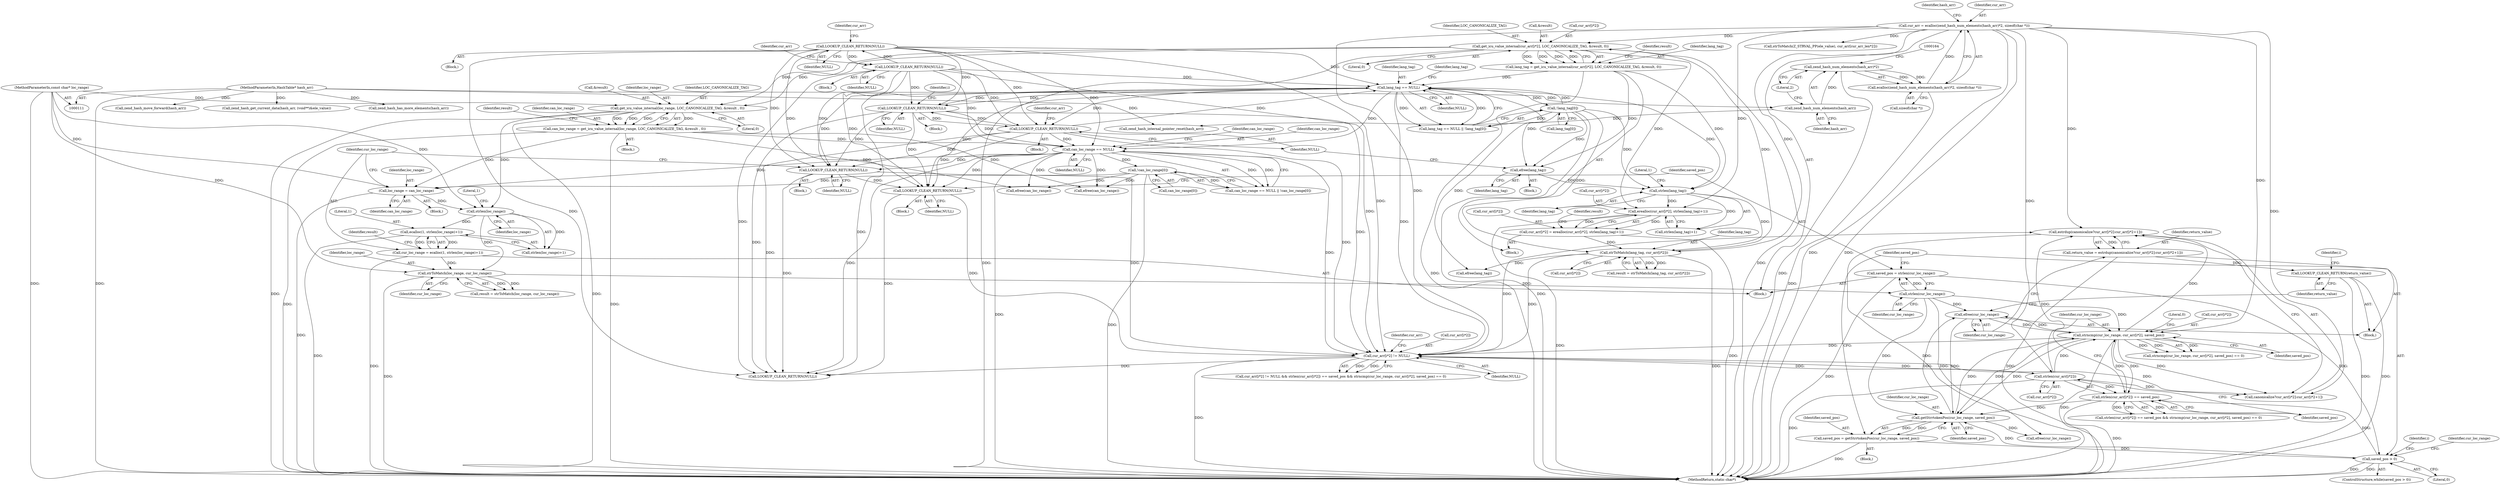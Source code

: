 digraph "1_php-src_97eff7eb57fc2320c267a949cffd622c38712484?w=1_25@API" {
"1000426" [label="(Call,estrdup(canonicalize?cur_arr[i*2]:cur_arr[i*2+1]))"];
"1000397" [label="(Call,cur_arr[i*2] != NULL)"];
"1000156" [label="(Call,cur_arr = ecalloc(zend_hash_num_elements(hash_arr)*2, sizeof(char *)))"];
"1000158" [label="(Call,ecalloc(zend_hash_num_elements(hash_arr)*2, sizeof(char *)))"];
"1000159" [label="(Call,zend_hash_num_elements(hash_arr)*2)"];
"1000160" [label="(Call,zend_hash_num_elements(hash_arr))"];
"1000113" [label="(MethodParameterIn,HashTable* hash_arr)"];
"1000406" [label="(Call,strlen(cur_arr[i*2]))"];
"1000414" [label="(Call,strncmp(cur_loc_range, cur_arr[i*2], saved_pos))"];
"1000441" [label="(Call,efree(cur_loc_range))"];
"1000378" [label="(Call,strlen(cur_loc_range))"];
"1000361" [label="(Call,strToMatch(loc_range, cur_loc_range))"];
"1000356" [label="(Call,strlen(loc_range))"];
"1000348" [label="(Call,loc_range = can_loc_range)"];
"1000317" [label="(Call,can_loc_range = get_icu_value_internal(loc_range, LOC_CANONICALIZE_TAG, &result , 0))"];
"1000319" [label="(Call,get_icu_value_internal(loc_range, LOC_CANONICALIZE_TAG, &result , 0))"];
"1000112" [label="(MethodParameterIn,const char* loc_range)"];
"1000249" [label="(Call,get_icu_value_internal(cur_arr[i*2], LOC_CANONICALIZE_TAG, &result, 0))"];
"1000298" [label="(Call,strToMatch(lang_tag, cur_arr[i*2]))"];
"1000293" [label="(Call,strlen(lang_tag))"];
"1000247" [label="(Call,lang_tag = get_icu_value_internal(cur_arr[i*2], LOC_CANONICALIZE_TAG, &result, 0))"];
"1000268" [label="(Call,!lang_tag[0])"];
"1000265" [label="(Call,lang_tag == NULL)"];
"1000220" [label="(Call,LOOKUP_CLEAN_RETURN(NULL))"];
"1000192" [label="(Call,LOOKUP_CLEAN_RETURN(NULL))"];
"1000312" [label="(Call,LOOKUP_CLEAN_RETURN(NULL))"];
"1000278" [label="(Call,LOOKUP_CLEAN_RETURN(NULL))"];
"1000276" [label="(Call,efree(lang_tag))"];
"1000280" [label="(Call,cur_arr[i*2] = erealloc(cur_arr[i*2], strlen(lang_tag)+1))"];
"1000286" [label="(Call,erealloc(cur_arr[i*2], strlen(lang_tag)+1))"];
"1000331" [label="(Call,can_loc_range == NULL)"];
"1000334" [label="(Call,!can_loc_range[0])"];
"1000351" [label="(Call,cur_loc_range = ecalloc(1, strlen(loc_range)+1))"];
"1000353" [label="(Call,ecalloc(1, strlen(loc_range)+1))"];
"1000447" [label="(Call,getStrrtokenPos(cur_loc_range, saved_pos))"];
"1000405" [label="(Call,strlen(cur_arr[i*2]) == saved_pos)"];
"1000381" [label="(Call,saved_pos > 0)"];
"1000376" [label="(Call,saved_pos = strlen(cur_loc_range))"];
"1000445" [label="(Call,saved_pos = getStrrtokenPos(cur_loc_range, saved_pos))"];
"1000344" [label="(Call,LOOKUP_CLEAN_RETURN(NULL))"];
"1000374" [label="(Call,LOOKUP_CLEAN_RETURN(NULL))"];
"1000424" [label="(Call,return_value = estrdup(canonicalize?cur_arr[i*2]:cur_arr[i*2+1]))"];
"1000443" [label="(Call,LOOKUP_CLEAN_RETURN(return_value))"];
"1000396" [label="(Call,cur_arr[i*2] != NULL && strlen(cur_arr[i*2]) == saved_pos && strncmp(cur_loc_range, cur_arr[i*2], saved_pos) == 0)"];
"1000404" [label="(Call,strlen(cur_arr[i*2]) == saved_pos && strncmp(cur_loc_range, cur_arr[i*2], saved_pos) == 0)"];
"1000334" [label="(Call,!can_loc_range[0])"];
"1000246" [label="(Block,)"];
"1000281" [label="(Call,cur_arr[i*2])"];
"1000249" [label="(Call,get_icu_value_internal(cur_arr[i*2], LOC_CANONICALIZE_TAG, &result, 0))"];
"1000296" [label="(Call,result = strToMatch(lang_tag, cur_arr[i*2]))"];
"1000354" [label="(Literal,1)"];
"1000381" [label="(Call,saved_pos > 0)"];
"1000272" [label="(Block,)"];
"1000449" [label="(Identifier,saved_pos)"];
"1000282" [label="(Identifier,cur_arr)"];
"1000363" [label="(Identifier,cur_loc_range)"];
"1000452" [label="(Call,LOOKUP_CLEAN_RETURN(NULL))"];
"1000330" [label="(Call,can_loc_range == NULL || !can_loc_range[0])"];
"1000267" [label="(Identifier,NULL)"];
"1000300" [label="(Call,cur_arr[i*2])"];
"1000266" [label="(Identifier,lang_tag)"];
"1000447" [label="(Call,getStrrtokenPos(cur_loc_range, saved_pos))"];
"1000177" [label="(Call,zend_hash_get_current_data(hash_arr, (void**)&ele_value))"];
"1000422" [label="(Literal,0)"];
"1000258" [label="(Literal,0)"];
"1000317" [label="(Call,can_loc_range = get_icu_value_internal(loc_range, LOC_CANONICALIZE_TAG, &result , 0))"];
"1000192" [label="(Call,LOOKUP_CLEAN_RETURN(NULL))"];
"1000351" [label="(Call,cur_loc_range = ecalloc(1, strlen(loc_range)+1))"];
"1000169" [label="(Call,zend_hash_has_more_elements(hash_arr))"];
"1000331" [label="(Call,can_loc_range == NULL)"];
"1000112" [label="(MethodParameterIn,const char* loc_range)"];
"1000280" [label="(Call,cur_arr[i*2] = erealloc(cur_arr[i*2], strlen(lang_tag)+1))"];
"1000378" [label="(Call,strlen(cur_loc_range))"];
"1000297" [label="(Identifier,result)"];
"1000413" [label="(Call,strncmp(cur_loc_range, cur_arr[i*2], saved_pos) == 0)"];
"1000342" [label="(Call,efree(can_loc_range))"];
"1000276" [label="(Call,efree(lang_tag))"];
"1000193" [label="(Identifier,NULL)"];
"1000427" [label="(Call,canonicalize?cur_arr[i*2]:cur_arr[i*2+1])"];
"1000345" [label="(Identifier,NULL)"];
"1000318" [label="(Identifier,can_loc_range)"];
"1000328" [label="(Identifier,result)"];
"1000393" [label="(Identifier,i)"];
"1000277" [label="(Identifier,lang_tag)"];
"1000166" [label="(Call,zend_hash_internal_pointer_reset(hash_arr))"];
"1000335" [label="(Call,can_loc_range[0])"];
"1000350" [label="(Identifier,can_loc_range)"];
"1000424" [label="(Call,return_value = estrdup(canonicalize?cur_arr[i*2]:cur_arr[i*2+1]))"];
"1000320" [label="(Identifier,loc_range)"];
"1000344" [label="(Call,LOOKUP_CLEAN_RETURN(NULL))"];
"1000162" [label="(Literal,2)"];
"1000445" [label="(Call,saved_pos = getStrrtokenPos(cur_loc_range, saved_pos))"];
"1000156" [label="(Call,cur_arr = ecalloc(zend_hash_num_elements(hash_arr)*2, sizeof(char *)))"];
"1000408" [label="(Identifier,cur_arr)"];
"1000163" [label="(Call,sizeof(char *))"];
"1000265" [label="(Call,lang_tag == NULL)"];
"1000405" [label="(Call,strlen(cur_arr[i*2]) == saved_pos)"];
"1000375" [label="(Identifier,NULL)"];
"1000312" [label="(Call,LOOKUP_CLEAN_RETURN(NULL))"];
"1000219" [label="(Block,)"];
"1000275" [label="(Block,)"];
"1000415" [label="(Identifier,cur_loc_range)"];
"1000442" [label="(Identifier,cur_loc_range)"];
"1000298" [label="(Call,strToMatch(lang_tag, cur_arr[i*2]))"];
"1000220" [label="(Call,LOOKUP_CLEAN_RETURN(NULL))"];
"1000376" [label="(Call,saved_pos = strlen(cur_loc_range))"];
"1000450" [label="(Call,efree(cur_loc_range))"];
"1000305" [label="(Call,efree(lang_tag))"];
"1000207" [label="(Call,strToMatch(Z_STRVAL_PP(ele_value), cur_arr[cur_arr_len*2]))"];
"1000324" [label="(Literal,0)"];
"1000158" [label="(Call,ecalloc(zend_hash_num_elements(hash_arr)*2, sizeof(char *)))"];
"1000295" [label="(Literal,1)"];
"1000269" [label="(Call,lang_tag[0])"];
"1000191" [label="(Block,)"];
"1000255" [label="(Identifier,LOC_CANONICALIZE_TAG)"];
"1000256" [label="(Call,&result)"];
"1000352" [label="(Identifier,cur_loc_range)"];
"1000293" [label="(Call,strlen(lang_tag))"];
"1000279" [label="(Identifier,NULL)"];
"1000250" [label="(Call,cur_arr[i*2])"];
"1000416" [label="(Call,cur_arr[i*2])"];
"1000262" [label="(Identifier,result)"];
"1000426" [label="(Call,estrdup(canonicalize?cur_arr[i*2]:cur_arr[i*2+1]))"];
"1000336" [label="(Identifier,can_loc_range)"];
"1000373" [label="(Block,)"];
"1000268" [label="(Call,!lang_tag[0])"];
"1000353" [label="(Call,ecalloc(1, strlen(loc_range)+1))"];
"1000443" [label="(Call,LOOKUP_CLEAN_RETURN(return_value))"];
"1000412" [label="(Identifier,saved_pos)"];
"1000387" [label="(Identifier,i)"];
"1000374" [label="(Call,LOOKUP_CLEAN_RETURN(NULL))"];
"1000270" [label="(Identifier,lang_tag)"];
"1000113" [label="(MethodParameterIn,HashTable* hash_arr)"];
"1000421" [label="(Identifier,saved_pos)"];
"1000311" [label="(Block,)"];
"1000347" [label="(Block,)"];
"1000397" [label="(Call,cur_arr[i*2] != NULL)"];
"1000349" [label="(Identifier,loc_range)"];
"1000356" [label="(Call,strlen(loc_range))"];
"1000357" [label="(Identifier,loc_range)"];
"1000383" [label="(Literal,0)"];
"1000382" [label="(Identifier,saved_pos)"];
"1000287" [label="(Call,cur_arr[i*2])"];
"1000425" [label="(Identifier,return_value)"];
"1000407" [label="(Call,cur_arr[i*2])"];
"1000367" [label="(Call,efree(can_loc_range))"];
"1000414" [label="(Call,strncmp(cur_loc_range, cur_arr[i*2], saved_pos))"];
"1000196" [label="(Identifier,cur_arr)"];
"1000333" [label="(Identifier,NULL)"];
"1000167" [label="(Identifier,hash_arr)"];
"1000248" [label="(Identifier,lang_tag)"];
"1000360" [label="(Identifier,result)"];
"1000286" [label="(Call,erealloc(cur_arr[i*2], strlen(lang_tag)+1))"];
"1000403" [label="(Identifier,NULL)"];
"1000380" [label="(ControlStructure,while(saved_pos > 0))"];
"1000454" [label="(MethodReturn,static char*)"];
"1000451" [label="(Identifier,cur_loc_range)"];
"1000338" [label="(Block,)"];
"1000299" [label="(Identifier,lang_tag)"];
"1000361" [label="(Call,strToMatch(loc_range, cur_loc_range))"];
"1000446" [label="(Identifier,saved_pos)"];
"1000384" [label="(Block,)"];
"1000157" [label="(Identifier,cur_arr)"];
"1000321" [label="(Identifier,LOC_CANONICALIZE_TAG)"];
"1000294" [label="(Identifier,lang_tag)"];
"1000348" [label="(Call,loc_range = can_loc_range)"];
"1000316" [label="(Block,)"];
"1000115" [label="(Block,)"];
"1000319" [label="(Call,get_icu_value_internal(loc_range, LOC_CANONICALIZE_TAG, &result , 0))"];
"1000161" [label="(Identifier,hash_arr)"];
"1000359" [label="(Call,result = strToMatch(loc_range, cur_loc_range))"];
"1000332" [label="(Identifier,can_loc_range)"];
"1000172" [label="(Call,zend_hash_move_forward(hash_arr))"];
"1000160" [label="(Call,zend_hash_num_elements(hash_arr))"];
"1000355" [label="(Call,strlen(loc_range)+1)"];
"1000406" [label="(Call,strlen(cur_arr[i*2]))"];
"1000377" [label="(Identifier,saved_pos)"];
"1000221" [label="(Identifier,NULL)"];
"1000313" [label="(Identifier,NULL)"];
"1000448" [label="(Identifier,cur_loc_range)"];
"1000423" [label="(Block,)"];
"1000292" [label="(Call,strlen(lang_tag)+1)"];
"1000398" [label="(Call,cur_arr[i*2])"];
"1000247" [label="(Call,lang_tag = get_icu_value_internal(cur_arr[i*2], LOC_CANONICALIZE_TAG, &result, 0))"];
"1000224" [label="(Identifier,cur_arr)"];
"1000322" [label="(Call,&result)"];
"1000264" [label="(Call,lang_tag == NULL || !lang_tag[0])"];
"1000278" [label="(Call,LOOKUP_CLEAN_RETURN(NULL))"];
"1000444" [label="(Identifier,return_value)"];
"1000159" [label="(Call,zend_hash_num_elements(hash_arr)*2)"];
"1000245" [label="(Identifier,i)"];
"1000379" [label="(Identifier,cur_loc_range)"];
"1000362" [label="(Identifier,loc_range)"];
"1000358" [label="(Literal,1)"];
"1000441" [label="(Call,efree(cur_loc_range))"];
"1000426" -> "1000424"  [label="AST: "];
"1000426" -> "1000427"  [label="CFG: "];
"1000427" -> "1000426"  [label="AST: "];
"1000424" -> "1000426"  [label="CFG: "];
"1000426" -> "1000454"  [label="DDG: "];
"1000426" -> "1000424"  [label="DDG: "];
"1000397" -> "1000426"  [label="DDG: "];
"1000156" -> "1000426"  [label="DDG: "];
"1000406" -> "1000426"  [label="DDG: "];
"1000414" -> "1000426"  [label="DDG: "];
"1000397" -> "1000396"  [label="AST: "];
"1000397" -> "1000403"  [label="CFG: "];
"1000398" -> "1000397"  [label="AST: "];
"1000403" -> "1000397"  [label="AST: "];
"1000408" -> "1000397"  [label="CFG: "];
"1000396" -> "1000397"  [label="CFG: "];
"1000397" -> "1000454"  [label="DDG: "];
"1000397" -> "1000396"  [label="DDG: "];
"1000397" -> "1000396"  [label="DDG: "];
"1000156" -> "1000397"  [label="DDG: "];
"1000406" -> "1000397"  [label="DDG: "];
"1000414" -> "1000397"  [label="DDG: "];
"1000298" -> "1000397"  [label="DDG: "];
"1000312" -> "1000397"  [label="DDG: "];
"1000192" -> "1000397"  [label="DDG: "];
"1000344" -> "1000397"  [label="DDG: "];
"1000278" -> "1000397"  [label="DDG: "];
"1000220" -> "1000397"  [label="DDG: "];
"1000331" -> "1000397"  [label="DDG: "];
"1000374" -> "1000397"  [label="DDG: "];
"1000265" -> "1000397"  [label="DDG: "];
"1000397" -> "1000406"  [label="DDG: "];
"1000397" -> "1000427"  [label="DDG: "];
"1000397" -> "1000452"  [label="DDG: "];
"1000156" -> "1000115"  [label="AST: "];
"1000156" -> "1000158"  [label="CFG: "];
"1000157" -> "1000156"  [label="AST: "];
"1000158" -> "1000156"  [label="AST: "];
"1000167" -> "1000156"  [label="CFG: "];
"1000156" -> "1000454"  [label="DDG: "];
"1000156" -> "1000454"  [label="DDG: "];
"1000158" -> "1000156"  [label="DDG: "];
"1000156" -> "1000207"  [label="DDG: "];
"1000156" -> "1000249"  [label="DDG: "];
"1000156" -> "1000286"  [label="DDG: "];
"1000156" -> "1000298"  [label="DDG: "];
"1000156" -> "1000406"  [label="DDG: "];
"1000156" -> "1000414"  [label="DDG: "];
"1000156" -> "1000427"  [label="DDG: "];
"1000158" -> "1000163"  [label="CFG: "];
"1000159" -> "1000158"  [label="AST: "];
"1000163" -> "1000158"  [label="AST: "];
"1000158" -> "1000454"  [label="DDG: "];
"1000159" -> "1000158"  [label="DDG: "];
"1000159" -> "1000158"  [label="DDG: "];
"1000159" -> "1000162"  [label="CFG: "];
"1000160" -> "1000159"  [label="AST: "];
"1000162" -> "1000159"  [label="AST: "];
"1000164" -> "1000159"  [label="CFG: "];
"1000159" -> "1000454"  [label="DDG: "];
"1000160" -> "1000159"  [label="DDG: "];
"1000160" -> "1000161"  [label="CFG: "];
"1000161" -> "1000160"  [label="AST: "];
"1000162" -> "1000160"  [label="CFG: "];
"1000113" -> "1000160"  [label="DDG: "];
"1000160" -> "1000166"  [label="DDG: "];
"1000113" -> "1000111"  [label="AST: "];
"1000113" -> "1000454"  [label="DDG: "];
"1000113" -> "1000166"  [label="DDG: "];
"1000113" -> "1000169"  [label="DDG: "];
"1000113" -> "1000172"  [label="DDG: "];
"1000113" -> "1000177"  [label="DDG: "];
"1000406" -> "1000405"  [label="AST: "];
"1000406" -> "1000407"  [label="CFG: "];
"1000407" -> "1000406"  [label="AST: "];
"1000412" -> "1000406"  [label="CFG: "];
"1000406" -> "1000454"  [label="DDG: "];
"1000406" -> "1000405"  [label="DDG: "];
"1000406" -> "1000414"  [label="DDG: "];
"1000406" -> "1000427"  [label="DDG: "];
"1000414" -> "1000413"  [label="AST: "];
"1000414" -> "1000421"  [label="CFG: "];
"1000415" -> "1000414"  [label="AST: "];
"1000416" -> "1000414"  [label="AST: "];
"1000421" -> "1000414"  [label="AST: "];
"1000422" -> "1000414"  [label="CFG: "];
"1000414" -> "1000454"  [label="DDG: "];
"1000414" -> "1000405"  [label="DDG: "];
"1000414" -> "1000413"  [label="DDG: "];
"1000414" -> "1000413"  [label="DDG: "];
"1000414" -> "1000413"  [label="DDG: "];
"1000441" -> "1000414"  [label="DDG: "];
"1000378" -> "1000414"  [label="DDG: "];
"1000447" -> "1000414"  [label="DDG: "];
"1000405" -> "1000414"  [label="DDG: "];
"1000414" -> "1000427"  [label="DDG: "];
"1000414" -> "1000441"  [label="DDG: "];
"1000414" -> "1000447"  [label="DDG: "];
"1000414" -> "1000447"  [label="DDG: "];
"1000441" -> "1000423"  [label="AST: "];
"1000441" -> "1000442"  [label="CFG: "];
"1000442" -> "1000441"  [label="AST: "];
"1000444" -> "1000441"  [label="CFG: "];
"1000378" -> "1000441"  [label="DDG: "];
"1000447" -> "1000441"  [label="DDG: "];
"1000441" -> "1000447"  [label="DDG: "];
"1000378" -> "1000376"  [label="AST: "];
"1000378" -> "1000379"  [label="CFG: "];
"1000379" -> "1000378"  [label="AST: "];
"1000376" -> "1000378"  [label="CFG: "];
"1000378" -> "1000376"  [label="DDG: "];
"1000361" -> "1000378"  [label="DDG: "];
"1000378" -> "1000447"  [label="DDG: "];
"1000378" -> "1000450"  [label="DDG: "];
"1000361" -> "1000359"  [label="AST: "];
"1000361" -> "1000363"  [label="CFG: "];
"1000362" -> "1000361"  [label="AST: "];
"1000363" -> "1000361"  [label="AST: "];
"1000359" -> "1000361"  [label="CFG: "];
"1000361" -> "1000454"  [label="DDG: "];
"1000361" -> "1000359"  [label="DDG: "];
"1000361" -> "1000359"  [label="DDG: "];
"1000356" -> "1000361"  [label="DDG: "];
"1000112" -> "1000361"  [label="DDG: "];
"1000351" -> "1000361"  [label="DDG: "];
"1000356" -> "1000355"  [label="AST: "];
"1000356" -> "1000357"  [label="CFG: "];
"1000357" -> "1000356"  [label="AST: "];
"1000358" -> "1000356"  [label="CFG: "];
"1000356" -> "1000353"  [label="DDG: "];
"1000356" -> "1000355"  [label="DDG: "];
"1000348" -> "1000356"  [label="DDG: "];
"1000319" -> "1000356"  [label="DDG: "];
"1000112" -> "1000356"  [label="DDG: "];
"1000348" -> "1000347"  [label="AST: "];
"1000348" -> "1000350"  [label="CFG: "];
"1000349" -> "1000348"  [label="AST: "];
"1000350" -> "1000348"  [label="AST: "];
"1000352" -> "1000348"  [label="CFG: "];
"1000348" -> "1000454"  [label="DDG: "];
"1000317" -> "1000348"  [label="DDG: "];
"1000331" -> "1000348"  [label="DDG: "];
"1000334" -> "1000348"  [label="DDG: "];
"1000112" -> "1000348"  [label="DDG: "];
"1000317" -> "1000316"  [label="AST: "];
"1000317" -> "1000319"  [label="CFG: "];
"1000318" -> "1000317"  [label="AST: "];
"1000319" -> "1000317"  [label="AST: "];
"1000328" -> "1000317"  [label="CFG: "];
"1000317" -> "1000454"  [label="DDG: "];
"1000317" -> "1000454"  [label="DDG: "];
"1000319" -> "1000317"  [label="DDG: "];
"1000319" -> "1000317"  [label="DDG: "];
"1000319" -> "1000317"  [label="DDG: "];
"1000319" -> "1000317"  [label="DDG: "];
"1000317" -> "1000331"  [label="DDG: "];
"1000317" -> "1000342"  [label="DDG: "];
"1000317" -> "1000367"  [label="DDG: "];
"1000319" -> "1000324"  [label="CFG: "];
"1000320" -> "1000319"  [label="AST: "];
"1000321" -> "1000319"  [label="AST: "];
"1000322" -> "1000319"  [label="AST: "];
"1000324" -> "1000319"  [label="AST: "];
"1000319" -> "1000454"  [label="DDG: "];
"1000319" -> "1000454"  [label="DDG: "];
"1000112" -> "1000319"  [label="DDG: "];
"1000249" -> "1000319"  [label="DDG: "];
"1000249" -> "1000319"  [label="DDG: "];
"1000112" -> "1000111"  [label="AST: "];
"1000112" -> "1000454"  [label="DDG: "];
"1000249" -> "1000247"  [label="AST: "];
"1000249" -> "1000258"  [label="CFG: "];
"1000250" -> "1000249"  [label="AST: "];
"1000255" -> "1000249"  [label="AST: "];
"1000256" -> "1000249"  [label="AST: "];
"1000258" -> "1000249"  [label="AST: "];
"1000247" -> "1000249"  [label="CFG: "];
"1000249" -> "1000454"  [label="DDG: "];
"1000249" -> "1000454"  [label="DDG: "];
"1000249" -> "1000247"  [label="DDG: "];
"1000249" -> "1000247"  [label="DDG: "];
"1000249" -> "1000247"  [label="DDG: "];
"1000249" -> "1000247"  [label="DDG: "];
"1000298" -> "1000249"  [label="DDG: "];
"1000249" -> "1000286"  [label="DDG: "];
"1000298" -> "1000296"  [label="AST: "];
"1000298" -> "1000300"  [label="CFG: "];
"1000299" -> "1000298"  [label="AST: "];
"1000300" -> "1000298"  [label="AST: "];
"1000296" -> "1000298"  [label="CFG: "];
"1000298" -> "1000454"  [label="DDG: "];
"1000298" -> "1000296"  [label="DDG: "];
"1000298" -> "1000296"  [label="DDG: "];
"1000293" -> "1000298"  [label="DDG: "];
"1000268" -> "1000298"  [label="DDG: "];
"1000280" -> "1000298"  [label="DDG: "];
"1000298" -> "1000305"  [label="DDG: "];
"1000293" -> "1000292"  [label="AST: "];
"1000293" -> "1000294"  [label="CFG: "];
"1000294" -> "1000293"  [label="AST: "];
"1000295" -> "1000293"  [label="CFG: "];
"1000293" -> "1000286"  [label="DDG: "];
"1000293" -> "1000292"  [label="DDG: "];
"1000247" -> "1000293"  [label="DDG: "];
"1000268" -> "1000293"  [label="DDG: "];
"1000265" -> "1000293"  [label="DDG: "];
"1000276" -> "1000293"  [label="DDG: "];
"1000247" -> "1000246"  [label="AST: "];
"1000248" -> "1000247"  [label="AST: "];
"1000262" -> "1000247"  [label="CFG: "];
"1000247" -> "1000454"  [label="DDG: "];
"1000247" -> "1000265"  [label="DDG: "];
"1000247" -> "1000276"  [label="DDG: "];
"1000268" -> "1000264"  [label="AST: "];
"1000268" -> "1000269"  [label="CFG: "];
"1000269" -> "1000268"  [label="AST: "];
"1000264" -> "1000268"  [label="CFG: "];
"1000268" -> "1000454"  [label="DDG: "];
"1000268" -> "1000265"  [label="DDG: "];
"1000268" -> "1000264"  [label="DDG: "];
"1000265" -> "1000268"  [label="DDG: "];
"1000268" -> "1000276"  [label="DDG: "];
"1000268" -> "1000305"  [label="DDG: "];
"1000265" -> "1000264"  [label="AST: "];
"1000265" -> "1000267"  [label="CFG: "];
"1000266" -> "1000265"  [label="AST: "];
"1000267" -> "1000265"  [label="AST: "];
"1000270" -> "1000265"  [label="CFG: "];
"1000264" -> "1000265"  [label="CFG: "];
"1000265" -> "1000264"  [label="DDG: "];
"1000265" -> "1000264"  [label="DDG: "];
"1000220" -> "1000265"  [label="DDG: "];
"1000312" -> "1000265"  [label="DDG: "];
"1000192" -> "1000265"  [label="DDG: "];
"1000278" -> "1000265"  [label="DDG: "];
"1000265" -> "1000276"  [label="DDG: "];
"1000265" -> "1000278"  [label="DDG: "];
"1000265" -> "1000312"  [label="DDG: "];
"1000265" -> "1000331"  [label="DDG: "];
"1000265" -> "1000344"  [label="DDG: "];
"1000265" -> "1000374"  [label="DDG: "];
"1000265" -> "1000452"  [label="DDG: "];
"1000220" -> "1000219"  [label="AST: "];
"1000220" -> "1000221"  [label="CFG: "];
"1000221" -> "1000220"  [label="AST: "];
"1000224" -> "1000220"  [label="CFG: "];
"1000220" -> "1000192"  [label="DDG: "];
"1000192" -> "1000220"  [label="DDG: "];
"1000220" -> "1000278"  [label="DDG: "];
"1000220" -> "1000312"  [label="DDG: "];
"1000220" -> "1000331"  [label="DDG: "];
"1000220" -> "1000344"  [label="DDG: "];
"1000220" -> "1000374"  [label="DDG: "];
"1000220" -> "1000452"  [label="DDG: "];
"1000192" -> "1000191"  [label="AST: "];
"1000192" -> "1000193"  [label="CFG: "];
"1000193" -> "1000192"  [label="AST: "];
"1000196" -> "1000192"  [label="CFG: "];
"1000192" -> "1000278"  [label="DDG: "];
"1000192" -> "1000312"  [label="DDG: "];
"1000192" -> "1000331"  [label="DDG: "];
"1000192" -> "1000344"  [label="DDG: "];
"1000192" -> "1000374"  [label="DDG: "];
"1000192" -> "1000452"  [label="DDG: "];
"1000312" -> "1000311"  [label="AST: "];
"1000312" -> "1000313"  [label="CFG: "];
"1000313" -> "1000312"  [label="AST: "];
"1000245" -> "1000312"  [label="CFG: "];
"1000312" -> "1000278"  [label="DDG: "];
"1000278" -> "1000312"  [label="DDG: "];
"1000312" -> "1000331"  [label="DDG: "];
"1000312" -> "1000344"  [label="DDG: "];
"1000312" -> "1000374"  [label="DDG: "];
"1000312" -> "1000452"  [label="DDG: "];
"1000278" -> "1000272"  [label="AST: "];
"1000278" -> "1000279"  [label="CFG: "];
"1000279" -> "1000278"  [label="AST: "];
"1000282" -> "1000278"  [label="CFG: "];
"1000278" -> "1000331"  [label="DDG: "];
"1000278" -> "1000344"  [label="DDG: "];
"1000278" -> "1000374"  [label="DDG: "];
"1000278" -> "1000452"  [label="DDG: "];
"1000276" -> "1000275"  [label="AST: "];
"1000276" -> "1000277"  [label="CFG: "];
"1000277" -> "1000276"  [label="AST: "];
"1000279" -> "1000276"  [label="CFG: "];
"1000280" -> "1000246"  [label="AST: "];
"1000280" -> "1000286"  [label="CFG: "];
"1000281" -> "1000280"  [label="AST: "];
"1000286" -> "1000280"  [label="AST: "];
"1000297" -> "1000280"  [label="CFG: "];
"1000280" -> "1000454"  [label="DDG: "];
"1000286" -> "1000280"  [label="DDG: "];
"1000286" -> "1000280"  [label="DDG: "];
"1000286" -> "1000292"  [label="CFG: "];
"1000287" -> "1000286"  [label="AST: "];
"1000292" -> "1000286"  [label="AST: "];
"1000286" -> "1000454"  [label="DDG: "];
"1000331" -> "1000330"  [label="AST: "];
"1000331" -> "1000333"  [label="CFG: "];
"1000332" -> "1000331"  [label="AST: "];
"1000333" -> "1000331"  [label="AST: "];
"1000336" -> "1000331"  [label="CFG: "];
"1000330" -> "1000331"  [label="CFG: "];
"1000331" -> "1000454"  [label="DDG: "];
"1000331" -> "1000330"  [label="DDG: "];
"1000331" -> "1000330"  [label="DDG: "];
"1000331" -> "1000334"  [label="DDG: "];
"1000331" -> "1000342"  [label="DDG: "];
"1000331" -> "1000344"  [label="DDG: "];
"1000331" -> "1000367"  [label="DDG: "];
"1000331" -> "1000374"  [label="DDG: "];
"1000331" -> "1000452"  [label="DDG: "];
"1000334" -> "1000330"  [label="AST: "];
"1000334" -> "1000335"  [label="CFG: "];
"1000335" -> "1000334"  [label="AST: "];
"1000330" -> "1000334"  [label="CFG: "];
"1000334" -> "1000454"  [label="DDG: "];
"1000334" -> "1000330"  [label="DDG: "];
"1000334" -> "1000342"  [label="DDG: "];
"1000334" -> "1000367"  [label="DDG: "];
"1000351" -> "1000115"  [label="AST: "];
"1000351" -> "1000353"  [label="CFG: "];
"1000352" -> "1000351"  [label="AST: "];
"1000353" -> "1000351"  [label="AST: "];
"1000360" -> "1000351"  [label="CFG: "];
"1000351" -> "1000454"  [label="DDG: "];
"1000353" -> "1000351"  [label="DDG: "];
"1000353" -> "1000351"  [label="DDG: "];
"1000353" -> "1000355"  [label="CFG: "];
"1000354" -> "1000353"  [label="AST: "];
"1000355" -> "1000353"  [label="AST: "];
"1000353" -> "1000454"  [label="DDG: "];
"1000447" -> "1000445"  [label="AST: "];
"1000447" -> "1000449"  [label="CFG: "];
"1000448" -> "1000447"  [label="AST: "];
"1000449" -> "1000447"  [label="AST: "];
"1000445" -> "1000447"  [label="CFG: "];
"1000447" -> "1000445"  [label="DDG: "];
"1000447" -> "1000445"  [label="DDG: "];
"1000405" -> "1000447"  [label="DDG: "];
"1000381" -> "1000447"  [label="DDG: "];
"1000447" -> "1000450"  [label="DDG: "];
"1000405" -> "1000404"  [label="AST: "];
"1000405" -> "1000412"  [label="CFG: "];
"1000412" -> "1000405"  [label="AST: "];
"1000415" -> "1000405"  [label="CFG: "];
"1000404" -> "1000405"  [label="CFG: "];
"1000405" -> "1000454"  [label="DDG: "];
"1000405" -> "1000404"  [label="DDG: "];
"1000405" -> "1000404"  [label="DDG: "];
"1000381" -> "1000405"  [label="DDG: "];
"1000381" -> "1000380"  [label="AST: "];
"1000381" -> "1000383"  [label="CFG: "];
"1000382" -> "1000381"  [label="AST: "];
"1000383" -> "1000381"  [label="AST: "];
"1000387" -> "1000381"  [label="CFG: "];
"1000451" -> "1000381"  [label="CFG: "];
"1000381" -> "1000454"  [label="DDG: "];
"1000381" -> "1000454"  [label="DDG: "];
"1000376" -> "1000381"  [label="DDG: "];
"1000445" -> "1000381"  [label="DDG: "];
"1000376" -> "1000115"  [label="AST: "];
"1000377" -> "1000376"  [label="AST: "];
"1000382" -> "1000376"  [label="CFG: "];
"1000376" -> "1000454"  [label="DDG: "];
"1000445" -> "1000384"  [label="AST: "];
"1000446" -> "1000445"  [label="AST: "];
"1000382" -> "1000445"  [label="CFG: "];
"1000445" -> "1000454"  [label="DDG: "];
"1000344" -> "1000338"  [label="AST: "];
"1000344" -> "1000345"  [label="CFG: "];
"1000345" -> "1000344"  [label="AST: "];
"1000352" -> "1000344"  [label="CFG: "];
"1000344" -> "1000374"  [label="DDG: "];
"1000344" -> "1000452"  [label="DDG: "];
"1000374" -> "1000373"  [label="AST: "];
"1000374" -> "1000375"  [label="CFG: "];
"1000375" -> "1000374"  [label="AST: "];
"1000377" -> "1000374"  [label="CFG: "];
"1000374" -> "1000452"  [label="DDG: "];
"1000424" -> "1000423"  [label="AST: "];
"1000425" -> "1000424"  [label="AST: "];
"1000442" -> "1000424"  [label="CFG: "];
"1000424" -> "1000454"  [label="DDG: "];
"1000424" -> "1000443"  [label="DDG: "];
"1000443" -> "1000423"  [label="AST: "];
"1000443" -> "1000444"  [label="CFG: "];
"1000444" -> "1000443"  [label="AST: "];
"1000393" -> "1000443"  [label="CFG: "];
"1000443" -> "1000454"  [label="DDG: "];
"1000443" -> "1000454"  [label="DDG: "];
}
